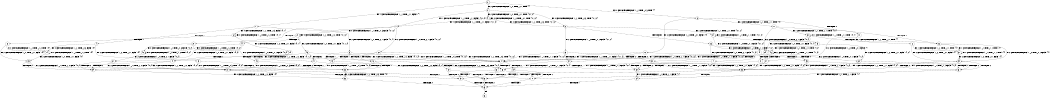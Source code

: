 digraph BCG {
size = "7, 10.5";
center = TRUE;
node [shape = circle];
0 [peripheries = 2];
0 -> 1 [label = "EX !1 !ATOMIC_EXCH_BRANCH (1, +1, TRUE, +1, 1, FALSE) !{}"];
0 -> 2 [label = "EX !2 !ATOMIC_EXCH_BRANCH (1, +0, TRUE, +0, 1, TRUE) !{}"];
0 -> 3 [label = "EX !0 !ATOMIC_EXCH_BRANCH (1, +1, TRUE, +0, 3, TRUE) !{}"];
1 -> 4 [label = "TERMINATE !1"];
1 -> 5 [label = "EX !2 !ATOMIC_EXCH_BRANCH (1, +0, TRUE, +0, 1, FALSE) !{0, 1}"];
1 -> 6 [label = "EX !0 !ATOMIC_EXCH_BRANCH (1, +1, TRUE, +0, 3, FALSE) !{0, 1}"];
2 -> 7 [label = "EX !1 !ATOMIC_EXCH_BRANCH (1, +1, TRUE, +1, 1, FALSE) !{0, 1, 2}"];
2 -> 8 [label = "EX !0 !ATOMIC_EXCH_BRANCH (1, +1, TRUE, +0, 3, TRUE) !{0, 1, 2}"];
2 -> 9 [label = "EX !2 !ATOMIC_EXCH_BRANCH (1, +0, TRUE, +0, 1, TRUE) !{0, 1, 2}"];
3 -> 10 [label = "TERMINATE !0"];
3 -> 11 [label = "EX !1 !ATOMIC_EXCH_BRANCH (1, +1, TRUE, +1, 1, TRUE) !{0}"];
3 -> 12 [label = "EX !2 !ATOMIC_EXCH_BRANCH (1, +0, TRUE, +0, 1, FALSE) !{0}"];
4 -> 13 [label = "EX !2 !ATOMIC_EXCH_BRANCH (1, +0, TRUE, +0, 1, FALSE) !{0}"];
4 -> 14 [label = "EX !0 !ATOMIC_EXCH_BRANCH (1, +1, TRUE, +0, 3, FALSE) !{0}"];
5 -> 15 [label = "TERMINATE !1"];
5 -> 16 [label = "TERMINATE !2"];
5 -> 17 [label = "EX !0 !ATOMIC_EXCH_BRANCH (1, +1, TRUE, +0, 3, TRUE) !{0, 1, 2}"];
6 -> 18 [label = "TERMINATE !1"];
6 -> 19 [label = "EX !2 !ATOMIC_EXCH_BRANCH (1, +0, TRUE, +0, 1, FALSE) !{0, 1}"];
6 -> 6 [label = "EX !0 !ATOMIC_EXCH_BRANCH (1, +1, TRUE, +1, 2, TRUE) !{0, 1}"];
7 -> 20 [label = "TERMINATE !1"];
7 -> 21 [label = "EX !0 !ATOMIC_EXCH_BRANCH (1, +1, TRUE, +0, 3, FALSE) !{0, 1, 2}"];
7 -> 22 [label = "EX !2 !ATOMIC_EXCH_BRANCH (1, +0, TRUE, +0, 1, FALSE) !{0, 1, 2}"];
8 -> 23 [label = "TERMINATE !0"];
8 -> 24 [label = "EX !1 !ATOMIC_EXCH_BRANCH (1, +1, TRUE, +1, 1, TRUE) !{0, 1, 2}"];
8 -> 25 [label = "EX !2 !ATOMIC_EXCH_BRANCH (1, +0, TRUE, +0, 1, FALSE) !{0, 1, 2}"];
9 -> 7 [label = "EX !1 !ATOMIC_EXCH_BRANCH (1, +1, TRUE, +1, 1, FALSE) !{0, 1, 2}"];
9 -> 8 [label = "EX !0 !ATOMIC_EXCH_BRANCH (1, +1, TRUE, +0, 3, TRUE) !{0, 1, 2}"];
9 -> 9 [label = "EX !2 !ATOMIC_EXCH_BRANCH (1, +0, TRUE, +0, 1, TRUE) !{0, 1, 2}"];
10 -> 26 [label = "EX !1 !ATOMIC_EXCH_BRANCH (1, +1, TRUE, +1, 1, TRUE) !{}"];
10 -> 27 [label = "EX !2 !ATOMIC_EXCH_BRANCH (1, +0, TRUE, +0, 1, FALSE) !{}"];
11 -> 28 [label = "TERMINATE !0"];
11 -> 29 [label = "EX !2 !ATOMIC_EXCH_BRANCH (1, +0, TRUE, +0, 1, FALSE) !{0, 1}"];
11 -> 30 [label = "EX !1 !ATOMIC_EXCH_BRANCH (1, +1, TRUE, +1, 1, TRUE) !{0, 1}"];
12 -> 31 [label = "TERMINATE !2"];
12 -> 32 [label = "TERMINATE !0"];
12 -> 17 [label = "EX !1 !ATOMIC_EXCH_BRANCH (1, +1, TRUE, +1, 1, FALSE) !{0, 1, 2}"];
13 -> 33 [label = "TERMINATE !2"];
13 -> 34 [label = "EX !0 !ATOMIC_EXCH_BRANCH (1, +1, TRUE, +0, 3, TRUE) !{0, 2}"];
14 -> 35 [label = "EX !2 !ATOMIC_EXCH_BRANCH (1, +0, TRUE, +0, 1, FALSE) !{0}"];
14 -> 14 [label = "EX !0 !ATOMIC_EXCH_BRANCH (1, +1, TRUE, +1, 2, TRUE) !{0}"];
15 -> 33 [label = "TERMINATE !2"];
15 -> 34 [label = "EX !0 !ATOMIC_EXCH_BRANCH (1, +1, TRUE, +0, 3, TRUE) !{0, 2}"];
16 -> 33 [label = "TERMINATE !1"];
16 -> 36 [label = "EX !0 !ATOMIC_EXCH_BRANCH (1, +1, TRUE, +0, 3, TRUE) !{0, 1}"];
17 -> 37 [label = "TERMINATE !1"];
17 -> 38 [label = "TERMINATE !2"];
17 -> 39 [label = "TERMINATE !0"];
18 -> 35 [label = "EX !2 !ATOMIC_EXCH_BRANCH (1, +0, TRUE, +0, 1, FALSE) !{0}"];
18 -> 14 [label = "EX !0 !ATOMIC_EXCH_BRANCH (1, +1, TRUE, +1, 2, TRUE) !{0}"];
19 -> 40 [label = "TERMINATE !1"];
19 -> 41 [label = "TERMINATE !2"];
19 -> 17 [label = "EX !0 !ATOMIC_EXCH_BRANCH (1, +1, TRUE, +1, 2, FALSE) !{0, 1, 2}"];
20 -> 42 [label = "EX !0 !ATOMIC_EXCH_BRANCH (1, +1, TRUE, +0, 3, FALSE) !{0, 2}"];
20 -> 43 [label = "EX !2 !ATOMIC_EXCH_BRANCH (1, +0, TRUE, +0, 1, FALSE) !{0, 2}"];
21 -> 44 [label = "TERMINATE !1"];
21 -> 45 [label = "EX !2 !ATOMIC_EXCH_BRANCH (1, +0, TRUE, +0, 1, FALSE) !{0, 1, 2}"];
21 -> 21 [label = "EX !0 !ATOMIC_EXCH_BRANCH (1, +1, TRUE, +1, 2, TRUE) !{0, 1, 2}"];
22 -> 15 [label = "TERMINATE !1"];
22 -> 16 [label = "TERMINATE !2"];
22 -> 17 [label = "EX !0 !ATOMIC_EXCH_BRANCH (1, +1, TRUE, +0, 3, TRUE) !{0, 1, 2}"];
23 -> 46 [label = "EX !1 !ATOMIC_EXCH_BRANCH (1, +1, TRUE, +1, 1, TRUE) !{1, 2}"];
23 -> 47 [label = "EX !2 !ATOMIC_EXCH_BRANCH (1, +0, TRUE, +0, 1, FALSE) !{1, 2}"];
24 -> 48 [label = "TERMINATE !0"];
24 -> 49 [label = "EX !2 !ATOMIC_EXCH_BRANCH (1, +0, TRUE, +0, 1, FALSE) !{0, 1, 2}"];
24 -> 24 [label = "EX !1 !ATOMIC_EXCH_BRANCH (1, +1, TRUE, +1, 1, TRUE) !{0, 1, 2}"];
25 -> 31 [label = "TERMINATE !2"];
25 -> 32 [label = "TERMINATE !0"];
25 -> 17 [label = "EX !1 !ATOMIC_EXCH_BRANCH (1, +1, TRUE, +1, 1, FALSE) !{0, 1, 2}"];
26 -> 50 [label = "EX !2 !ATOMIC_EXCH_BRANCH (1, +0, TRUE, +0, 1, FALSE) !{1}"];
26 -> 51 [label = "EX !1 !ATOMIC_EXCH_BRANCH (1, +1, TRUE, +1, 1, TRUE) !{1}"];
27 -> 52 [label = "TERMINATE !2"];
27 -> 53 [label = "EX !1 !ATOMIC_EXCH_BRANCH (1, +1, TRUE, +1, 1, FALSE) !{1, 2}"];
28 -> 50 [label = "EX !2 !ATOMIC_EXCH_BRANCH (1, +0, TRUE, +0, 1, FALSE) !{1}"];
28 -> 51 [label = "EX !1 !ATOMIC_EXCH_BRANCH (1, +1, TRUE, +1, 1, TRUE) !{1}"];
29 -> 54 [label = "TERMINATE !2"];
29 -> 55 [label = "TERMINATE !0"];
29 -> 17 [label = "EX !1 !ATOMIC_EXCH_BRANCH (1, +1, TRUE, +1, 1, FALSE) !{0, 1, 2}"];
30 -> 28 [label = "TERMINATE !0"];
30 -> 29 [label = "EX !2 !ATOMIC_EXCH_BRANCH (1, +0, TRUE, +0, 1, FALSE) !{0, 1}"];
30 -> 30 [label = "EX !1 !ATOMIC_EXCH_BRANCH (1, +1, TRUE, +1, 1, TRUE) !{0, 1}"];
31 -> 52 [label = "TERMINATE !0"];
31 -> 36 [label = "EX !1 !ATOMIC_EXCH_BRANCH (1, +1, TRUE, +1, 1, FALSE) !{0, 1}"];
32 -> 52 [label = "TERMINATE !2"];
32 -> 53 [label = "EX !1 !ATOMIC_EXCH_BRANCH (1, +1, TRUE, +1, 1, FALSE) !{1, 2}"];
33 -> 56 [label = "EX !0 !ATOMIC_EXCH_BRANCH (1, +1, TRUE, +0, 3, TRUE) !{0}"];
34 -> 57 [label = "TERMINATE !2"];
34 -> 58 [label = "TERMINATE !0"];
35 -> 59 [label = "TERMINATE !2"];
35 -> 34 [label = "EX !0 !ATOMIC_EXCH_BRANCH (1, +1, TRUE, +1, 2, FALSE) !{0, 2}"];
36 -> 57 [label = "TERMINATE !1"];
36 -> 60 [label = "TERMINATE !0"];
37 -> 57 [label = "TERMINATE !2"];
37 -> 58 [label = "TERMINATE !0"];
38 -> 57 [label = "TERMINATE !1"];
38 -> 60 [label = "TERMINATE !0"];
39 -> 58 [label = "TERMINATE !1"];
39 -> 60 [label = "TERMINATE !2"];
40 -> 59 [label = "TERMINATE !2"];
40 -> 34 [label = "EX !0 !ATOMIC_EXCH_BRANCH (1, +1, TRUE, +1, 2, FALSE) !{0, 2}"];
41 -> 59 [label = "TERMINATE !1"];
41 -> 36 [label = "EX !0 !ATOMIC_EXCH_BRANCH (1, +1, TRUE, +1, 2, FALSE) !{0, 1}"];
42 -> 61 [label = "EX !2 !ATOMIC_EXCH_BRANCH (1, +0, TRUE, +0, 1, FALSE) !{0, 2}"];
42 -> 42 [label = "EX !0 !ATOMIC_EXCH_BRANCH (1, +1, TRUE, +1, 2, TRUE) !{0, 2}"];
43 -> 33 [label = "TERMINATE !2"];
43 -> 34 [label = "EX !0 !ATOMIC_EXCH_BRANCH (1, +1, TRUE, +0, 3, TRUE) !{0, 2}"];
44 -> 61 [label = "EX !2 !ATOMIC_EXCH_BRANCH (1, +0, TRUE, +0, 1, FALSE) !{0, 2}"];
44 -> 42 [label = "EX !0 !ATOMIC_EXCH_BRANCH (1, +1, TRUE, +1, 2, TRUE) !{0, 2}"];
45 -> 40 [label = "TERMINATE !1"];
45 -> 41 [label = "TERMINATE !2"];
45 -> 17 [label = "EX !0 !ATOMIC_EXCH_BRANCH (1, +1, TRUE, +1, 2, FALSE) !{0, 1, 2}"];
46 -> 62 [label = "EX !2 !ATOMIC_EXCH_BRANCH (1, +0, TRUE, +0, 1, FALSE) !{1, 2}"];
46 -> 46 [label = "EX !1 !ATOMIC_EXCH_BRANCH (1, +1, TRUE, +1, 1, TRUE) !{1, 2}"];
47 -> 52 [label = "TERMINATE !2"];
47 -> 53 [label = "EX !1 !ATOMIC_EXCH_BRANCH (1, +1, TRUE, +1, 1, FALSE) !{1, 2}"];
48 -> 62 [label = "EX !2 !ATOMIC_EXCH_BRANCH (1, +0, TRUE, +0, 1, FALSE) !{1, 2}"];
48 -> 46 [label = "EX !1 !ATOMIC_EXCH_BRANCH (1, +1, TRUE, +1, 1, TRUE) !{1, 2}"];
49 -> 54 [label = "TERMINATE !2"];
49 -> 55 [label = "TERMINATE !0"];
49 -> 17 [label = "EX !1 !ATOMIC_EXCH_BRANCH (1, +1, TRUE, +1, 1, FALSE) !{0, 1, 2}"];
50 -> 63 [label = "TERMINATE !2"];
50 -> 53 [label = "EX !1 !ATOMIC_EXCH_BRANCH (1, +1, TRUE, +1, 1, FALSE) !{1, 2}"];
51 -> 50 [label = "EX !2 !ATOMIC_EXCH_BRANCH (1, +0, TRUE, +0, 1, FALSE) !{1}"];
51 -> 51 [label = "EX !1 !ATOMIC_EXCH_BRANCH (1, +1, TRUE, +1, 1, TRUE) !{1}"];
52 -> 64 [label = "EX !1 !ATOMIC_EXCH_BRANCH (1, +1, TRUE, +1, 1, FALSE) !{1}"];
53 -> 58 [label = "TERMINATE !1"];
53 -> 60 [label = "TERMINATE !2"];
54 -> 63 [label = "TERMINATE !0"];
54 -> 36 [label = "EX !1 !ATOMIC_EXCH_BRANCH (1, +1, TRUE, +1, 1, FALSE) !{0, 1}"];
55 -> 63 [label = "TERMINATE !2"];
55 -> 53 [label = "EX !1 !ATOMIC_EXCH_BRANCH (1, +1, TRUE, +1, 1, FALSE) !{1, 2}"];
56 -> 65 [label = "TERMINATE !0"];
57 -> 65 [label = "TERMINATE !0"];
58 -> 65 [label = "TERMINATE !2"];
59 -> 56 [label = "EX !0 !ATOMIC_EXCH_BRANCH (1, +1, TRUE, +1, 2, FALSE) !{0}"];
60 -> 65 [label = "TERMINATE !1"];
61 -> 59 [label = "TERMINATE !2"];
61 -> 34 [label = "EX !0 !ATOMIC_EXCH_BRANCH (1, +1, TRUE, +1, 2, FALSE) !{0, 2}"];
62 -> 63 [label = "TERMINATE !2"];
62 -> 53 [label = "EX !1 !ATOMIC_EXCH_BRANCH (1, +1, TRUE, +1, 1, FALSE) !{1, 2}"];
63 -> 64 [label = "EX !1 !ATOMIC_EXCH_BRANCH (1, +1, TRUE, +1, 1, FALSE) !{1}"];
64 -> 65 [label = "TERMINATE !1"];
65 -> 66 [label = "exit"];
}

